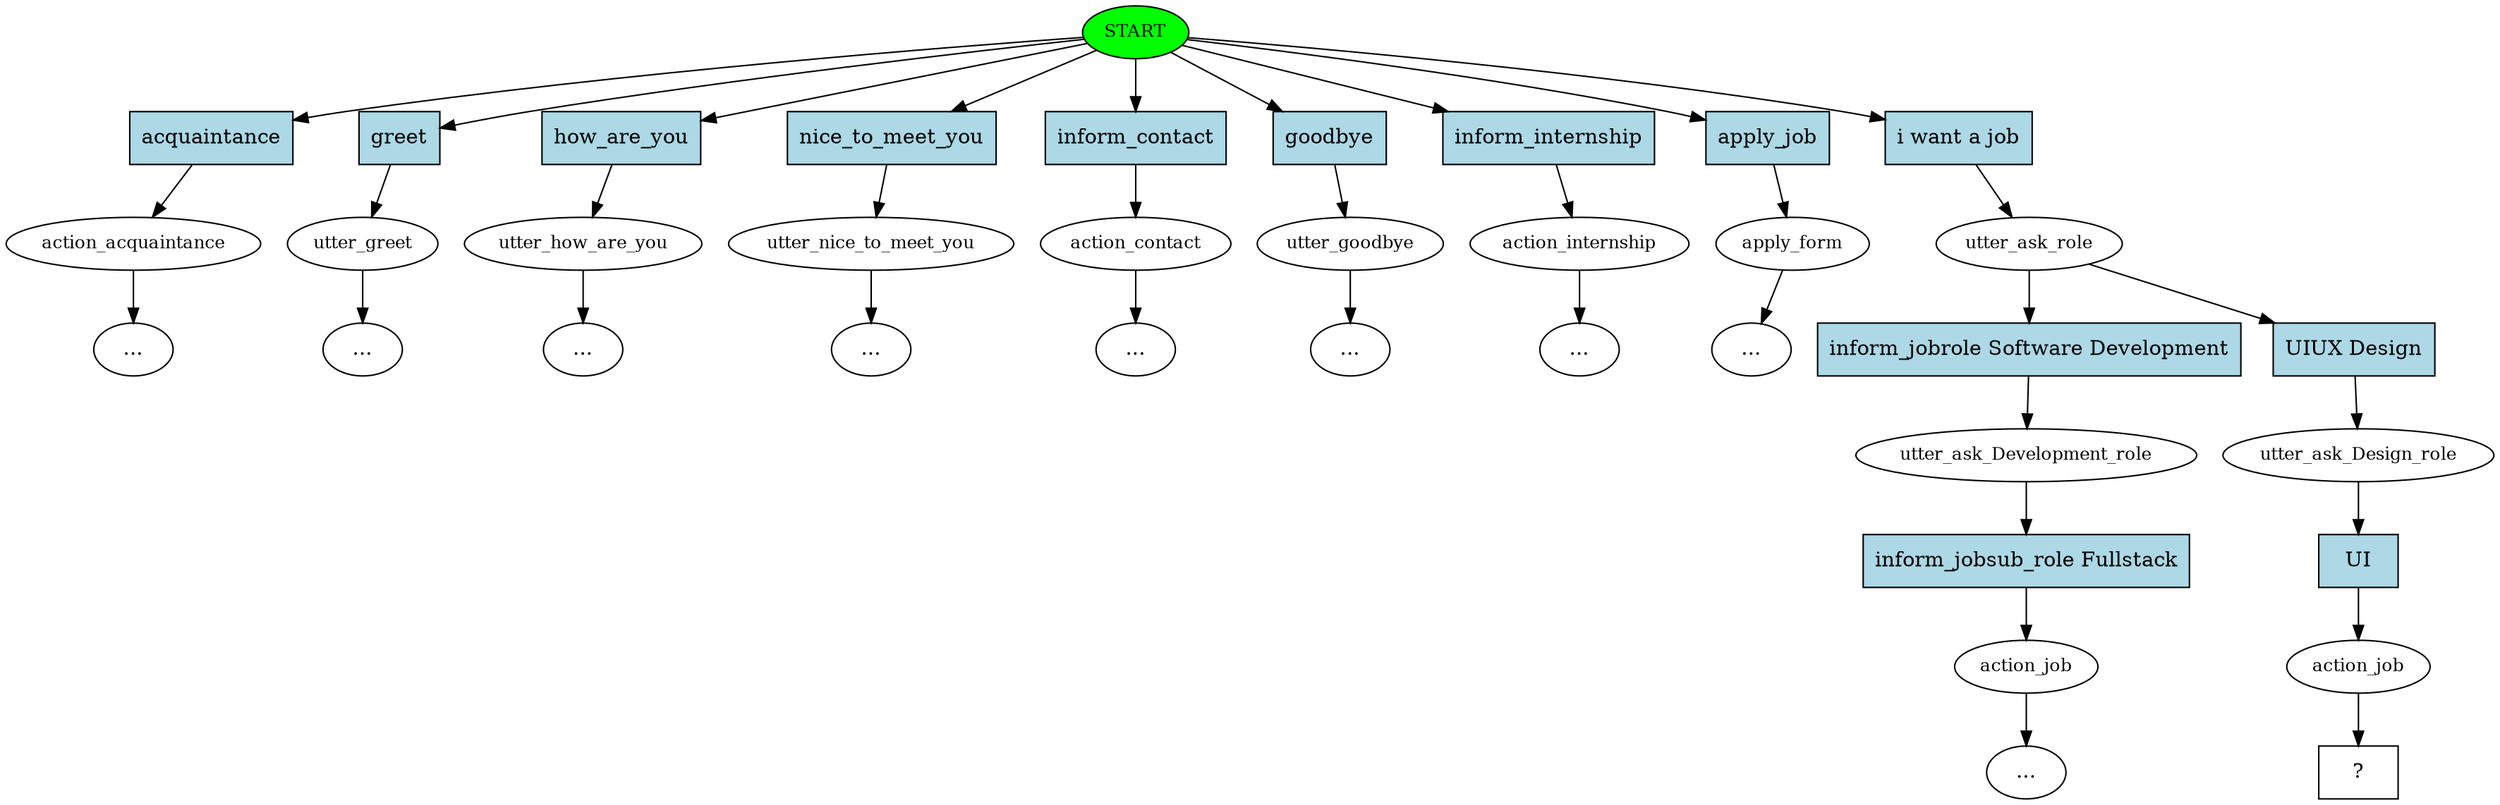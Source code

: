 digraph  {
0 [class="start active", fillcolor=green, fontsize=12, label=START, style=filled];
1 [class="", fontsize=12, label=action_acquaintance];
"-3" [class=ellipsis, label="..."];
2 [class="", fontsize=12, label=utter_greet];
"-4" [class=ellipsis, label="..."];
3 [class="", fontsize=12, label=utter_how_are_you];
"-5" [class=ellipsis, label="..."];
4 [class="", fontsize=12, label=utter_nice_to_meet_you];
"-6" [class=ellipsis, label="..."];
5 [class="", fontsize=12, label=action_contact];
"-7" [class=ellipsis, label="..."];
6 [class="", fontsize=12, label=utter_goodbye];
"-8" [class=ellipsis, label="..."];
7 [class="", fontsize=12, label=action_internship];
"-9" [class=ellipsis, label="..."];
8 [class="", fontsize=12, label=apply_form];
"-11" [class=ellipsis, label="..."];
10 [class=active, fontsize=12, label=utter_ask_role];
11 [class="", fontsize=12, label=utter_ask_Development_role];
12 [class="", fontsize=12, label=action_job];
"-12" [class=ellipsis, label="..."];
14 [class=active, fontsize=12, label=utter_ask_Design_role];
15 [class=active, fontsize=12, label=action_job];
16 [class="intent dashed active", label="  ?  ", shape=rect];
17 [class=intent, fillcolor=lightblue, label=acquaintance, shape=rect, style=filled];
18 [class=intent, fillcolor=lightblue, label=greet, shape=rect, style=filled];
19 [class=intent, fillcolor=lightblue, label=how_are_you, shape=rect, style=filled];
20 [class=intent, fillcolor=lightblue, label=nice_to_meet_you, shape=rect, style=filled];
21 [class=intent, fillcolor=lightblue, label=inform_contact, shape=rect, style=filled];
22 [class=intent, fillcolor=lightblue, label=goodbye, shape=rect, style=filled];
23 [class=intent, fillcolor=lightblue, label=inform_internship, shape=rect, style=filled];
24 [class=intent, fillcolor=lightblue, label=apply_job, shape=rect, style=filled];
25 [class="intent active", fillcolor=lightblue, label="i want a job", shape=rect, style=filled];
26 [class=intent, fillcolor=lightblue, label="inform_jobrole Software Development", shape=rect, style=filled];
27 [class="intent active", fillcolor=lightblue, label="UIUX Design", shape=rect, style=filled];
28 [class=intent, fillcolor=lightblue, label="inform_jobsub_role Fullstack", shape=rect, style=filled];
29 [class="intent active", fillcolor=lightblue, label=UI, shape=rect, style=filled];
0 -> 17  [class="", key=0];
0 -> 18  [class="", key=0];
0 -> 19  [class="", key=0];
0 -> 20  [class="", key=0];
0 -> 21  [class="", key=0];
0 -> 22  [class="", key=0];
0 -> 23  [class="", key=0];
0 -> 24  [class="", key=0];
0 -> 25  [class=active, key=0];
1 -> "-3"  [class="", key=NONE, label=""];
2 -> "-4"  [class="", key=NONE, label=""];
3 -> "-5"  [class="", key=NONE, label=""];
4 -> "-6"  [class="", key=NONE, label=""];
5 -> "-7"  [class="", key=NONE, label=""];
6 -> "-8"  [class="", key=NONE, label=""];
7 -> "-9"  [class="", key=NONE, label=""];
8 -> "-11"  [class="", key=NONE, label=""];
10 -> 26  [class="", key=0];
10 -> 27  [class=active, key=0];
11 -> 28  [class="", key=0];
12 -> "-12"  [class="", key=NONE, label=""];
14 -> 29  [class=active, key=0];
15 -> 16  [class=active, key=NONE, label=""];
17 -> 1  [class="", key=0];
18 -> 2  [class="", key=0];
19 -> 3  [class="", key=0];
20 -> 4  [class="", key=0];
21 -> 5  [class="", key=0];
22 -> 6  [class="", key=0];
23 -> 7  [class="", key=0];
24 -> 8  [class="", key=0];
25 -> 10  [class=active, key=0];
26 -> 11  [class="", key=0];
27 -> 14  [class=active, key=0];
28 -> 12  [class="", key=0];
29 -> 15  [class=active, key=0];
}
